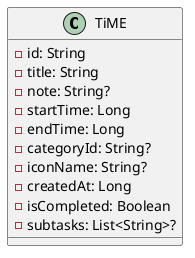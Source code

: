@startuml TiMEModelDiagram

class TiME {
  - id: String
  - title: String
  - note: String?
  - startTime: Long
  - endTime: Long
  - categoryId: String?
  - iconName: String?
  - createdAt: Long
  - isCompleted: Boolean
  - subtasks: List<String>?
}

@enduml
